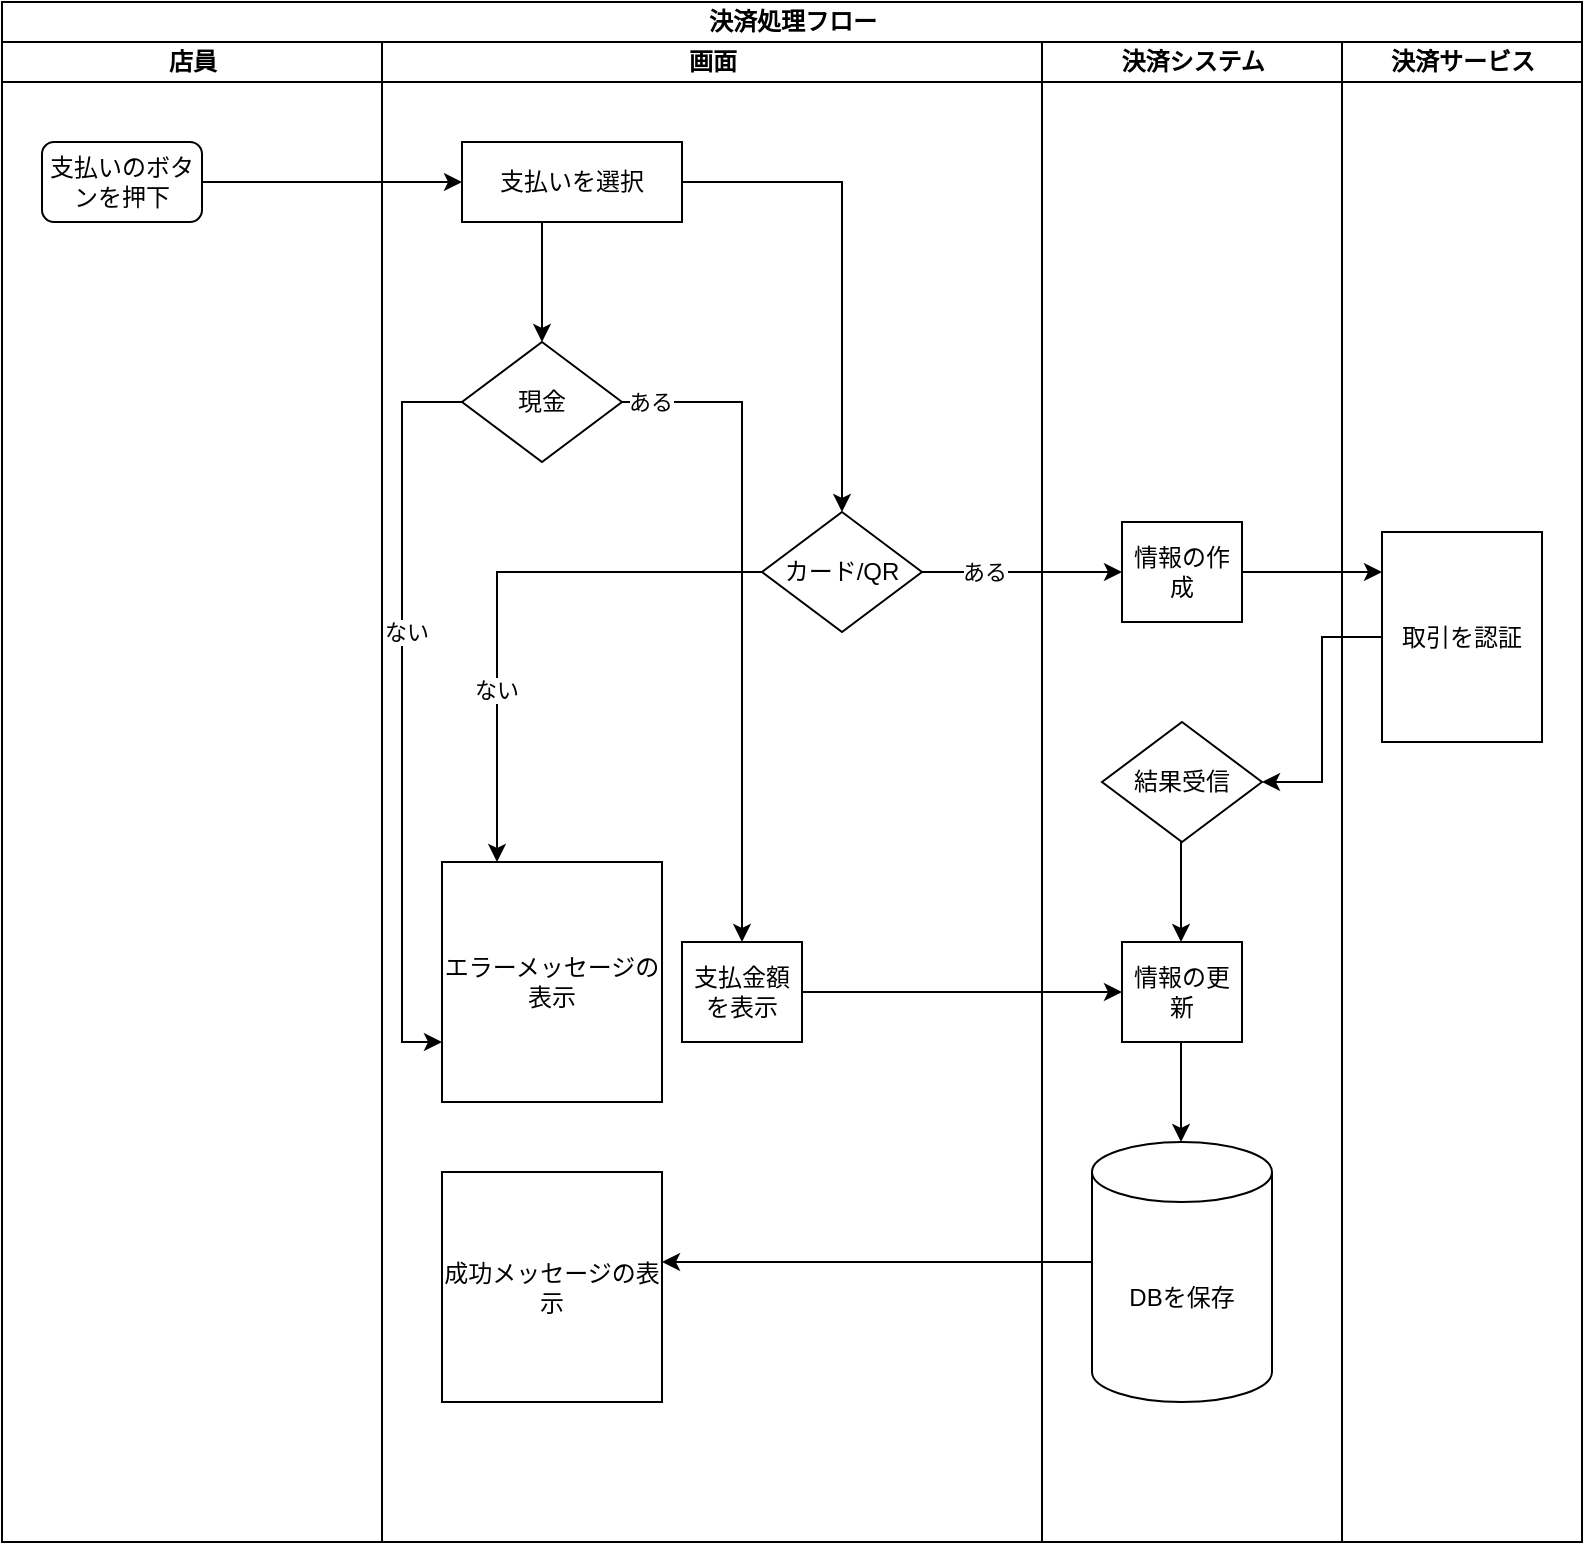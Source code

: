 <mxfile version="27.1.4">
  <diagram id="C5RBs43oDa-KdzZeNtuy" name="Page-1">
    <mxGraphModel dx="1042" dy="527" grid="1" gridSize="10" guides="1" tooltips="1" connect="1" arrows="1" fold="1" page="1" pageScale="1" pageWidth="827" pageHeight="1169" math="0" shadow="0">
      <root>
        <mxCell id="WIyWlLk6GJQsqaUBKTNV-0" />
        <mxCell id="WIyWlLk6GJQsqaUBKTNV-1" parent="WIyWlLk6GJQsqaUBKTNV-0" />
        <mxCell id="nLlVKCX-YBryN0OVDLd8-0" value="決済処理フロー" style="swimlane;childLayout=stackLayout;resizeParent=1;resizeParentMax=0;startSize=20;html=1;" vertex="1" parent="WIyWlLk6GJQsqaUBKTNV-1">
          <mxGeometry x="170.0" y="190" width="790" height="770" as="geometry" />
        </mxCell>
        <mxCell id="nLlVKCX-YBryN0OVDLd8-1" value="店員" style="swimlane;startSize=20;html=1;" vertex="1" parent="nLlVKCX-YBryN0OVDLd8-0">
          <mxGeometry y="20" width="190" height="750" as="geometry" />
        </mxCell>
        <mxCell id="nLlVKCX-YBryN0OVDLd8-6" value="支払いのボタンを押下" style="rounded=1;whiteSpace=wrap;html=1;" vertex="1" parent="nLlVKCX-YBryN0OVDLd8-1">
          <mxGeometry x="20" y="50" width="80" height="40" as="geometry" />
        </mxCell>
        <mxCell id="nLlVKCX-YBryN0OVDLd8-2" value="画面" style="swimlane;startSize=20;html=1;" vertex="1" parent="nLlVKCX-YBryN0OVDLd8-0">
          <mxGeometry x="190" y="20" width="330" height="750" as="geometry" />
        </mxCell>
        <mxCell id="nLlVKCX-YBryN0OVDLd8-44" value="" style="edgeStyle=orthogonalEdgeStyle;rounded=0;orthogonalLoop=1;jettySize=auto;html=1;" edge="1" parent="nLlVKCX-YBryN0OVDLd8-2" source="nLlVKCX-YBryN0OVDLd8-7" target="nLlVKCX-YBryN0OVDLd8-8">
          <mxGeometry relative="1" as="geometry">
            <Array as="points">
              <mxPoint x="80" y="100" />
              <mxPoint x="80" y="100" />
            </Array>
          </mxGeometry>
        </mxCell>
        <mxCell id="nLlVKCX-YBryN0OVDLd8-61" style="edgeStyle=orthogonalEdgeStyle;rounded=0;orthogonalLoop=1;jettySize=auto;html=1;entryX=0.5;entryY=0;entryDx=0;entryDy=0;" edge="1" parent="nLlVKCX-YBryN0OVDLd8-2" source="nLlVKCX-YBryN0OVDLd8-7" target="nLlVKCX-YBryN0OVDLd8-9">
          <mxGeometry relative="1" as="geometry" />
        </mxCell>
        <mxCell id="nLlVKCX-YBryN0OVDLd8-7" value="支払いを選択" style="rounded=0;whiteSpace=wrap;html=1;" vertex="1" parent="nLlVKCX-YBryN0OVDLd8-2">
          <mxGeometry x="40" y="50" width="110" height="40" as="geometry" />
        </mxCell>
        <mxCell id="nLlVKCX-YBryN0OVDLd8-39" style="edgeStyle=orthogonalEdgeStyle;rounded=0;orthogonalLoop=1;jettySize=auto;html=1;entryX=0.5;entryY=0;entryDx=0;entryDy=0;" edge="1" parent="nLlVKCX-YBryN0OVDLd8-2" source="nLlVKCX-YBryN0OVDLd8-8" target="nLlVKCX-YBryN0OVDLd8-38">
          <mxGeometry relative="1" as="geometry" />
        </mxCell>
        <mxCell id="nLlVKCX-YBryN0OVDLd8-49" value="ある" style="edgeLabel;html=1;align=center;verticalAlign=middle;resizable=0;points=[];" vertex="1" connectable="0" parent="nLlVKCX-YBryN0OVDLd8-39">
          <mxGeometry x="-0.915" relative="1" as="geometry">
            <mxPoint as="offset" />
          </mxGeometry>
        </mxCell>
        <mxCell id="nLlVKCX-YBryN0OVDLd8-53" style="edgeStyle=orthogonalEdgeStyle;rounded=0;orthogonalLoop=1;jettySize=auto;html=1;exitX=0;exitY=0.5;exitDx=0;exitDy=0;entryX=0;entryY=0.75;entryDx=0;entryDy=0;" edge="1" parent="nLlVKCX-YBryN0OVDLd8-2" source="nLlVKCX-YBryN0OVDLd8-8" target="nLlVKCX-YBryN0OVDLd8-51">
          <mxGeometry relative="1" as="geometry">
            <Array as="points">
              <mxPoint x="10" y="180" />
              <mxPoint x="10" y="500" />
            </Array>
          </mxGeometry>
        </mxCell>
        <mxCell id="nLlVKCX-YBryN0OVDLd8-55" value="ない" style="edgeLabel;html=1;align=center;verticalAlign=middle;resizable=0;points=[];" vertex="1" connectable="0" parent="nLlVKCX-YBryN0OVDLd8-53">
          <mxGeometry x="-0.22" y="2" relative="1" as="geometry">
            <mxPoint as="offset" />
          </mxGeometry>
        </mxCell>
        <mxCell id="nLlVKCX-YBryN0OVDLd8-8" value="現金" style="rhombus;whiteSpace=wrap;html=1;" vertex="1" parent="nLlVKCX-YBryN0OVDLd8-2">
          <mxGeometry x="40" y="150" width="80" height="60" as="geometry" />
        </mxCell>
        <mxCell id="nLlVKCX-YBryN0OVDLd8-56" style="edgeStyle=orthogonalEdgeStyle;rounded=0;orthogonalLoop=1;jettySize=auto;html=1;exitX=0;exitY=0.5;exitDx=0;exitDy=0;entryX=0.25;entryY=0;entryDx=0;entryDy=0;" edge="1" parent="nLlVKCX-YBryN0OVDLd8-2" source="nLlVKCX-YBryN0OVDLd8-9" target="nLlVKCX-YBryN0OVDLd8-51">
          <mxGeometry relative="1" as="geometry" />
        </mxCell>
        <mxCell id="nLlVKCX-YBryN0OVDLd8-57" value="ない" style="edgeLabel;html=1;align=center;verticalAlign=middle;resizable=0;points=[];" vertex="1" connectable="0" parent="nLlVKCX-YBryN0OVDLd8-56">
          <mxGeometry x="0.38" y="-1" relative="1" as="geometry">
            <mxPoint as="offset" />
          </mxGeometry>
        </mxCell>
        <mxCell id="nLlVKCX-YBryN0OVDLd8-9" value="カード/QR" style="rhombus;whiteSpace=wrap;html=1;" vertex="1" parent="nLlVKCX-YBryN0OVDLd8-2">
          <mxGeometry x="190.0" y="235" width="80" height="60" as="geometry" />
        </mxCell>
        <mxCell id="nLlVKCX-YBryN0OVDLd8-31" value="成功メッセージの表示" style="rounded=0;whiteSpace=wrap;html=1;" vertex="1" parent="nLlVKCX-YBryN0OVDLd8-2">
          <mxGeometry x="30" y="565" width="110" height="115" as="geometry" />
        </mxCell>
        <mxCell id="nLlVKCX-YBryN0OVDLd8-38" value="支払金額を表示" style="rounded=0;whiteSpace=wrap;html=1;" vertex="1" parent="nLlVKCX-YBryN0OVDLd8-2">
          <mxGeometry x="150" y="450" width="60" height="50" as="geometry" />
        </mxCell>
        <mxCell id="nLlVKCX-YBryN0OVDLd8-51" value="エラーメッセージの表示" style="rounded=0;whiteSpace=wrap;html=1;" vertex="1" parent="nLlVKCX-YBryN0OVDLd8-2">
          <mxGeometry x="30" y="410" width="110" height="120" as="geometry" />
        </mxCell>
        <mxCell id="nLlVKCX-YBryN0OVDLd8-3" value="&lt;div&gt;&lt;span style=&quot;background-color: transparent; color: light-dark(rgb(0, 0, 0), rgb(255, 255, 255));&quot;&gt;決済システム&lt;/span&gt;&lt;/div&gt;" style="swimlane;startSize=20;html=1;" vertex="1" parent="nLlVKCX-YBryN0OVDLd8-0">
          <mxGeometry x="520" y="20" width="150" height="750" as="geometry" />
        </mxCell>
        <mxCell id="nLlVKCX-YBryN0OVDLd8-13" value="情報の作成" style="rounded=0;whiteSpace=wrap;html=1;" vertex="1" parent="nLlVKCX-YBryN0OVDLd8-3">
          <mxGeometry x="40" y="240" width="60" height="50" as="geometry" />
        </mxCell>
        <mxCell id="nLlVKCX-YBryN0OVDLd8-16" value="結果受信" style="rhombus;whiteSpace=wrap;html=1;" vertex="1" parent="nLlVKCX-YBryN0OVDLd8-3">
          <mxGeometry x="30" y="340" width="80" height="60" as="geometry" />
        </mxCell>
        <mxCell id="nLlVKCX-YBryN0OVDLd8-22" value="情報の更新" style="rounded=0;whiteSpace=wrap;html=1;" vertex="1" parent="nLlVKCX-YBryN0OVDLd8-3">
          <mxGeometry x="40" y="450" width="60" height="50" as="geometry" />
        </mxCell>
        <mxCell id="nLlVKCX-YBryN0OVDLd8-23" value="" style="endArrow=classic;html=1;rounded=0;entryX=0;entryY=0.75;entryDx=0;entryDy=0;exitX=0.5;exitY=1;exitDx=0;exitDy=0;" edge="1" parent="nLlVKCX-YBryN0OVDLd8-3">
          <mxGeometry width="50" height="50" relative="1" as="geometry">
            <mxPoint x="69.5" y="400" as="sourcePoint" />
            <mxPoint x="69.5" y="450" as="targetPoint" />
          </mxGeometry>
        </mxCell>
        <mxCell id="nLlVKCX-YBryN0OVDLd8-24" value="DBを保存" style="shape=cylinder3;whiteSpace=wrap;html=1;boundedLbl=1;backgroundOutline=1;size=15;" vertex="1" parent="nLlVKCX-YBryN0OVDLd8-3">
          <mxGeometry x="25" y="550" width="90" height="130" as="geometry" />
        </mxCell>
        <mxCell id="nLlVKCX-YBryN0OVDLd8-27" value="" style="endArrow=classic;html=1;rounded=0;entryX=0;entryY=0.75;entryDx=0;entryDy=0;exitX=0.5;exitY=1;exitDx=0;exitDy=0;" edge="1" parent="nLlVKCX-YBryN0OVDLd8-3">
          <mxGeometry width="50" height="50" relative="1" as="geometry">
            <mxPoint x="69.5" y="500" as="sourcePoint" />
            <mxPoint x="69.5" y="550" as="targetPoint" />
          </mxGeometry>
        </mxCell>
        <mxCell id="nLlVKCX-YBryN0OVDLd8-4" value="決済サービス" style="swimlane;startSize=20;html=1;" vertex="1" parent="nLlVKCX-YBryN0OVDLd8-0">
          <mxGeometry x="670" y="20" width="120" height="750" as="geometry" />
        </mxCell>
        <mxCell id="nLlVKCX-YBryN0OVDLd8-14" value="取引を認証" style="rounded=0;whiteSpace=wrap;html=1;" vertex="1" parent="nLlVKCX-YBryN0OVDLd8-4">
          <mxGeometry x="20" y="245" width="80" height="105" as="geometry" />
        </mxCell>
        <mxCell id="nLlVKCX-YBryN0OVDLd8-30" value="" style="edgeStyle=orthogonalEdgeStyle;rounded=0;orthogonalLoop=1;jettySize=auto;html=1;" edge="1" parent="nLlVKCX-YBryN0OVDLd8-0" source="nLlVKCX-YBryN0OVDLd8-6" target="nLlVKCX-YBryN0OVDLd8-7">
          <mxGeometry relative="1" as="geometry" />
        </mxCell>
        <mxCell id="nLlVKCX-YBryN0OVDLd8-34" value="" style="edgeStyle=orthogonalEdgeStyle;rounded=0;orthogonalLoop=1;jettySize=auto;html=1;" edge="1" parent="nLlVKCX-YBryN0OVDLd8-0" source="nLlVKCX-YBryN0OVDLd8-24" target="nLlVKCX-YBryN0OVDLd8-31">
          <mxGeometry relative="1" as="geometry">
            <Array as="points">
              <mxPoint x="420" y="630" />
              <mxPoint x="420" y="630" />
            </Array>
          </mxGeometry>
        </mxCell>
        <mxCell id="nLlVKCX-YBryN0OVDLd8-50" value="&lt;div&gt;&lt;br&gt;&lt;/div&gt;&lt;div&gt;&lt;br&gt;&lt;/div&gt;" style="edgeLabel;html=1;align=center;verticalAlign=middle;resizable=0;points=[];" vertex="1" connectable="0" parent="nLlVKCX-YBryN0OVDLd8-34">
          <mxGeometry x="0.042" y="-1" relative="1" as="geometry">
            <mxPoint as="offset" />
          </mxGeometry>
        </mxCell>
        <mxCell id="nLlVKCX-YBryN0OVDLd8-42" value="" style="edgeStyle=orthogonalEdgeStyle;rounded=0;orthogonalLoop=1;jettySize=auto;html=1;" edge="1" parent="nLlVKCX-YBryN0OVDLd8-0" source="nLlVKCX-YBryN0OVDLd8-38" target="nLlVKCX-YBryN0OVDLd8-22">
          <mxGeometry relative="1" as="geometry" />
        </mxCell>
        <mxCell id="nLlVKCX-YBryN0OVDLd8-43" value="" style="edgeStyle=orthogonalEdgeStyle;rounded=0;orthogonalLoop=1;jettySize=auto;html=1;" edge="1" parent="nLlVKCX-YBryN0OVDLd8-0" source="nLlVKCX-YBryN0OVDLd8-9" target="nLlVKCX-YBryN0OVDLd8-13">
          <mxGeometry relative="1" as="geometry" />
        </mxCell>
        <mxCell id="nLlVKCX-YBryN0OVDLd8-47" value="ある" style="edgeLabel;html=1;align=center;verticalAlign=middle;resizable=0;points=[];" vertex="1" connectable="0" parent="nLlVKCX-YBryN0OVDLd8-43">
          <mxGeometry x="-0.393" relative="1" as="geometry">
            <mxPoint as="offset" />
          </mxGeometry>
        </mxCell>
        <mxCell id="nLlVKCX-YBryN0OVDLd8-59" value="" style="edgeStyle=orthogonalEdgeStyle;rounded=0;orthogonalLoop=1;jettySize=auto;html=1;" edge="1" parent="nLlVKCX-YBryN0OVDLd8-0" source="nLlVKCX-YBryN0OVDLd8-13" target="nLlVKCX-YBryN0OVDLd8-14">
          <mxGeometry relative="1" as="geometry">
            <Array as="points">
              <mxPoint x="610" y="285" />
              <mxPoint x="610" y="285" />
            </Array>
          </mxGeometry>
        </mxCell>
        <mxCell id="nLlVKCX-YBryN0OVDLd8-60" style="edgeStyle=orthogonalEdgeStyle;rounded=0;orthogonalLoop=1;jettySize=auto;html=1;" edge="1" parent="nLlVKCX-YBryN0OVDLd8-0" source="nLlVKCX-YBryN0OVDLd8-14" target="nLlVKCX-YBryN0OVDLd8-16">
          <mxGeometry relative="1" as="geometry">
            <Array as="points">
              <mxPoint x="660" y="390" />
            </Array>
          </mxGeometry>
        </mxCell>
      </root>
    </mxGraphModel>
  </diagram>
</mxfile>
